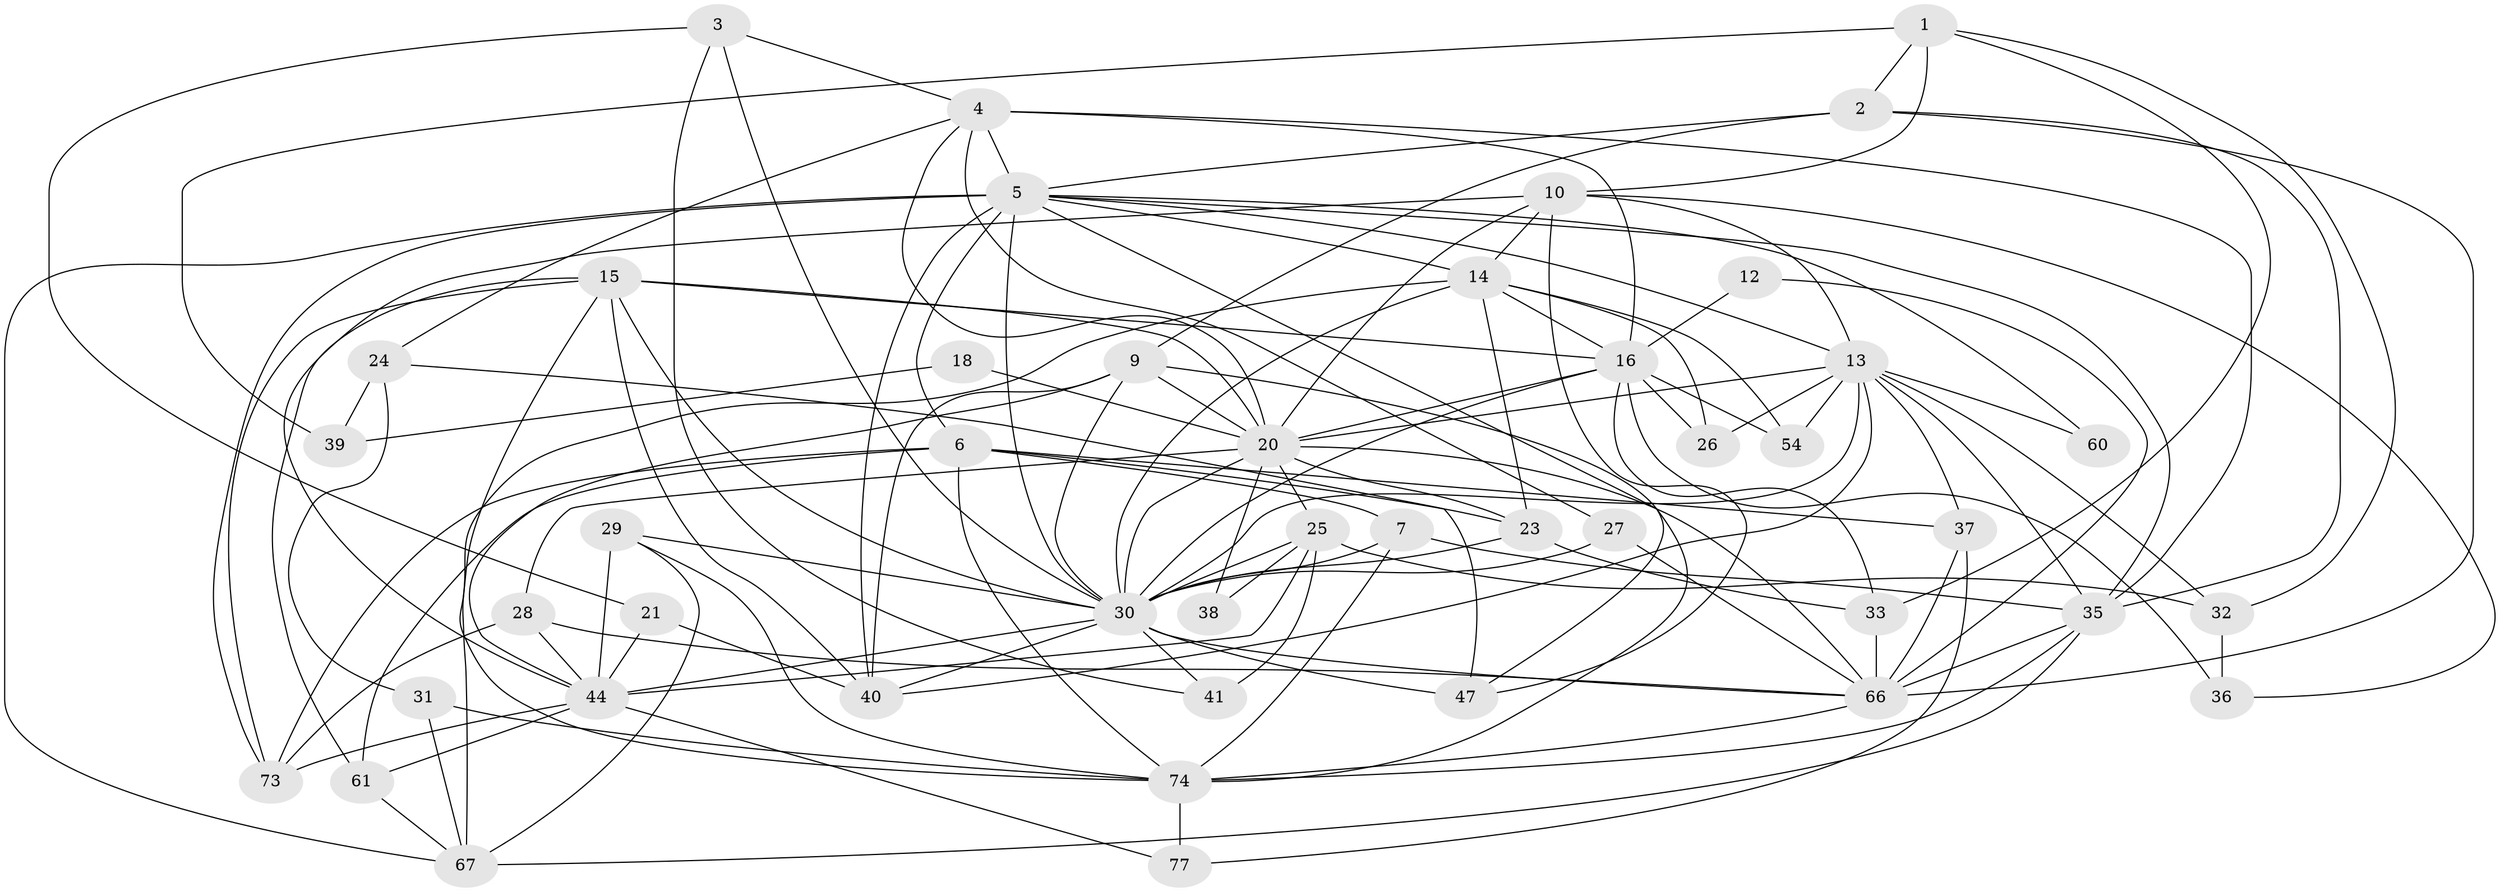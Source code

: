 // original degree distribution, {5: 0.15555555555555556, 3: 0.28888888888888886, 4: 0.25555555555555554, 6: 0.1, 7: 0.06666666666666667, 2: 0.13333333333333333}
// Generated by graph-tools (version 1.1) at 2025/14/03/09/25 04:14:49]
// undirected, 45 vertices, 128 edges
graph export_dot {
graph [start="1"]
  node [color=gray90,style=filled];
  1;
  2 [super="+22"];
  3 [super="+84"];
  4 [super="+11"];
  5 [super="+34"];
  6 [super="+55"];
  7 [super="+8"];
  9 [super="+75"];
  10 [super="+68"];
  12;
  13 [super="+65+78"];
  14 [super="+52+17"];
  15 [super="+19+90"];
  16 [super="+43+89+42"];
  18;
  20 [super="+49"];
  21;
  23;
  24;
  25 [super="+87"];
  26;
  27;
  28 [super="+79"];
  29 [super="+48"];
  30 [super="+53+70+45"];
  31 [super="+69"];
  32 [super="+62"];
  33;
  35 [super="+58"];
  36;
  37;
  38;
  39;
  40 [super="+50"];
  41 [super="+57"];
  44 [super="+46+63"];
  47;
  54;
  60;
  61;
  66 [super="+72"];
  67 [super="+71"];
  73;
  74 [super="+86"];
  77;
  1 -- 2;
  1 -- 10;
  1 -- 33;
  1 -- 39;
  1 -- 32;
  2 -- 9 [weight=2];
  2 -- 66 [weight=2];
  2 -- 5;
  2 -- 35;
  3 -- 21;
  3 -- 4;
  3 -- 41;
  3 -- 30;
  4 -- 24;
  4 -- 27;
  4 -- 16;
  4 -- 5 [weight=2];
  4 -- 35;
  4 -- 20;
  5 -- 6 [weight=2];
  5 -- 14;
  5 -- 67;
  5 -- 30;
  5 -- 13;
  5 -- 35;
  5 -- 40;
  5 -- 73;
  5 -- 47;
  5 -- 60;
  6 -- 73;
  6 -- 7;
  6 -- 37;
  6 -- 23;
  6 -- 74;
  6 -- 61;
  7 -- 30;
  7 -- 74;
  7 -- 35;
  9 -- 30;
  9 -- 40;
  9 -- 44;
  9 -- 74;
  9 -- 20;
  10 -- 36;
  10 -- 14;
  10 -- 13;
  10 -- 20;
  10 -- 47;
  10 -- 44;
  12 -- 16;
  12 -- 66;
  13 -- 26;
  13 -- 37;
  13 -- 60;
  13 -- 32;
  13 -- 54;
  13 -- 30;
  13 -- 40;
  13 -- 35;
  13 -- 20;
  14 -- 26;
  14 -- 67;
  14 -- 54;
  14 -- 16;
  14 -- 23;
  14 -- 30;
  15 -- 74;
  15 -- 40;
  15 -- 61;
  15 -- 73;
  15 -- 30;
  15 -- 16;
  15 -- 20;
  16 -- 26;
  16 -- 36;
  16 -- 54;
  16 -- 33;
  16 -- 30;
  16 -- 20;
  18 -- 39;
  18 -- 20;
  20 -- 28;
  20 -- 38;
  20 -- 66;
  20 -- 23;
  20 -- 25;
  20 -- 30;
  21 -- 40;
  21 -- 44;
  23 -- 33;
  23 -- 30;
  24 -- 47;
  24 -- 39;
  24 -- 31;
  25 -- 44;
  25 -- 32;
  25 -- 38;
  25 -- 30;
  25 -- 41 [weight=2];
  27 -- 66;
  27 -- 30;
  28 -- 73;
  28 -- 66;
  28 -- 44;
  29 -- 30;
  29 -- 67;
  29 -- 44;
  29 -- 74;
  30 -- 47 [weight=2];
  30 -- 66;
  30 -- 40;
  30 -- 41;
  30 -- 44;
  31 -- 74;
  31 -- 67;
  32 -- 36;
  33 -- 66;
  35 -- 67;
  35 -- 66;
  35 -- 74;
  37 -- 77;
  37 -- 66;
  44 -- 61;
  44 -- 77;
  44 -- 73;
  61 -- 67;
  66 -- 74;
  74 -- 77;
}

